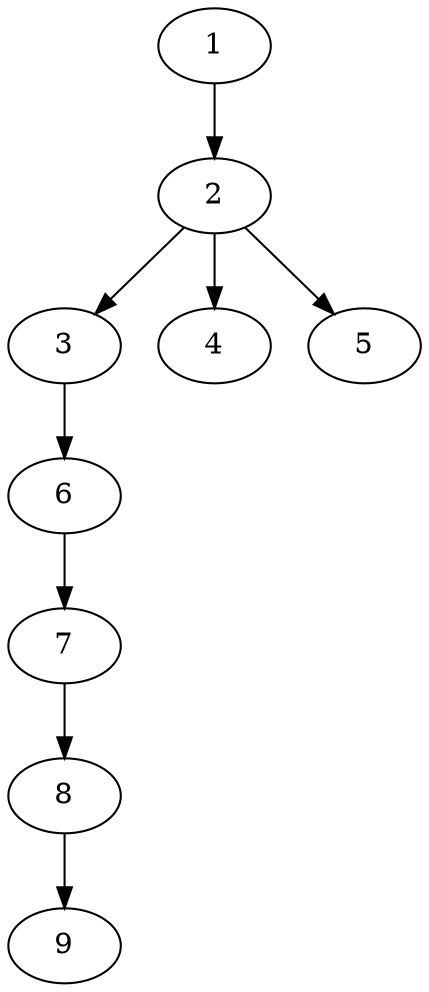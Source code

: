 digraph {
	graph [ "code"="" ];
	"v1" ["label"="1"];
	"v2" ["label"="2"];
	"v3" ["label"="3"];
	"v4" ["label"="4"];
	"v5" ["label"="5"];
	"v6" ["label"="6"];
	"v7" ["label"="7"];
	"v8" ["label"="8"];
	"v9" ["label"="9"];
	"v1" -> "v2" ;
	"v2" -> "v3" ;
	"v2" -> "v4" ;
	"v2" -> "v5" ;
	"v3" -> "v6" ;
	"v6" -> "v7" ;
	"v7" -> "v8" ;
	"v8" -> "v9" ;
}
